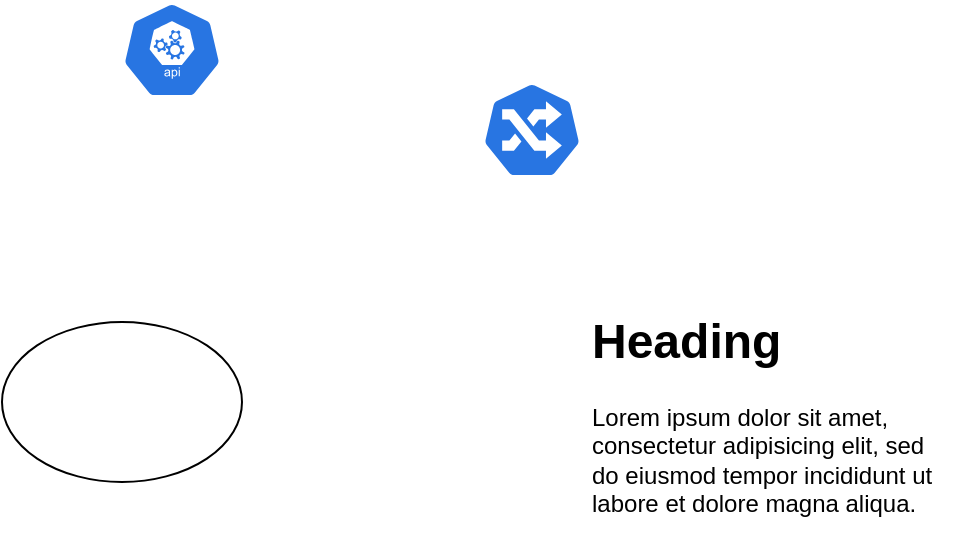 <mxfile>
    <diagram id="wQDfOcs3bGoGTg9ZgbOo" name="Page-1">
        <mxGraphModel dx="1046" dy="771" grid="1" gridSize="10" guides="1" tooltips="1" connect="1" arrows="1" fold="1" page="1" pageScale="1" pageWidth="827" pageHeight="1169" math="0" shadow="0">
            <root>
                <mxCell id="0"/>
                <mxCell id="1" parent="0"/>
                <object label="" class="fragment" id="2">
                    <mxCell style="html=1;dashed=0;whitespace=wrap;fillColor=#2875E2;strokeColor=#ffffff;points=[[0.005,0.63,0],[0.1,0.2,0],[0.9,0.2,0],[0.5,0,0],[0.995,0.63,0],[0.72,0.99,0],[0.5,1,0],[0.28,0.99,0]];shape=mxgraph.kubernetes.icon;prIcon=api" parent="1" vertex="1">
                        <mxGeometry x="130" y="90" width="50" height="48" as="geometry"/>
                    </mxCell>
                </object>
                <mxCell id="3" value="" style="html=1;dashed=0;whitespace=wrap;fillColor=#2875E2;strokeColor=#ffffff;points=[[0.005,0.63,0],[0.1,0.2,0],[0.9,0.2,0],[0.5,0,0],[0.995,0.63,0],[0.72,0.99,0],[0.5,1,0],[0.28,0.99,0]];shape=mxgraph.kubernetes.icon;prIcon=ing" parent="1" vertex="1">
                    <mxGeometry x="310" y="130" width="50" height="48" as="geometry"/>
                </mxCell>
                <object label="" class="fragment" id="4">
                    <mxCell style="ellipse;whiteSpace=wrap;html=1;" parent="1" vertex="1">
                        <mxGeometry x="70" y="250" width="120" height="80" as="geometry"/>
                    </mxCell>
                </object>
                <mxCell id="5" value="&lt;h1&gt;Heading&lt;/h1&gt;&lt;p&gt;Lorem ipsum dolor sit amet, consectetur adipisicing elit, sed do eiusmod tempor incididunt ut labore et dolore magna aliqua.&lt;/p&gt;" style="text;html=1;strokeColor=none;fillColor=none;spacing=5;spacingTop=-20;whiteSpace=wrap;overflow=hidden;rounded=0;" parent="1" vertex="1">
                    <mxGeometry x="360" y="240" width="190" height="120" as="geometry"/>
                </mxCell>
            </root>
        </mxGraphModel>
    </diagram>
</mxfile>